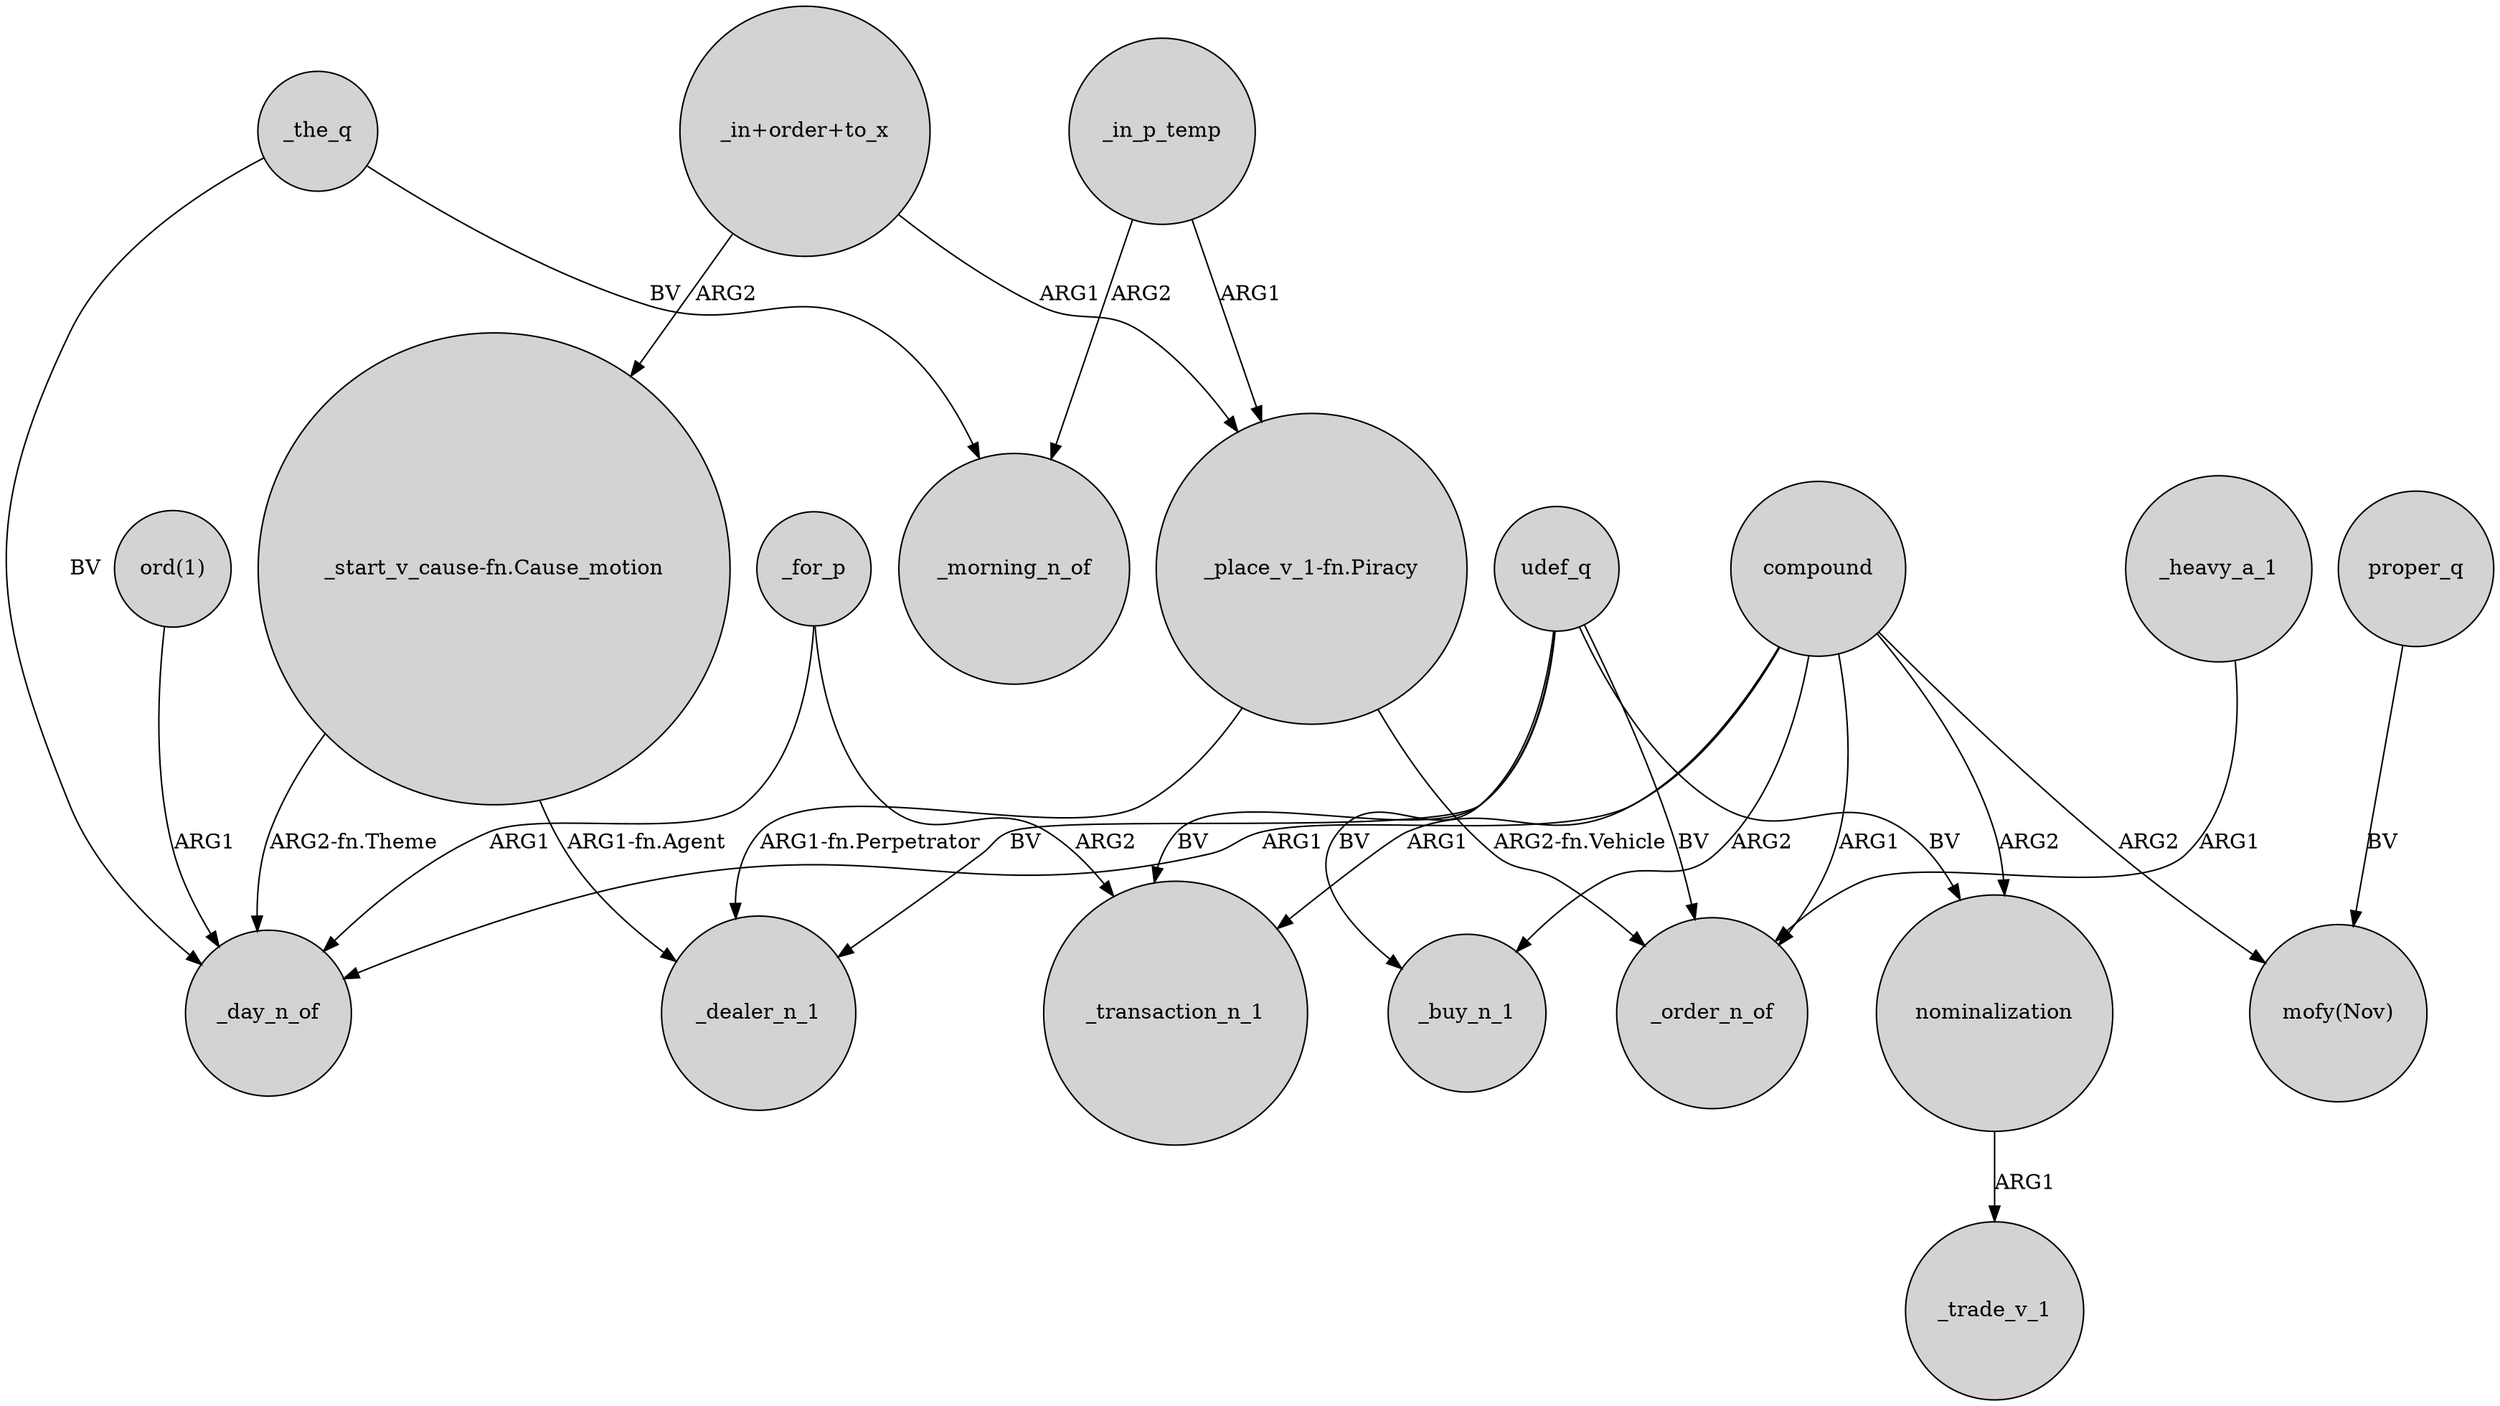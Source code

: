 digraph {
	node [shape=circle style=filled]
	_for_p -> _transaction_n_1 [label=ARG2]
	"_start_v_cause-fn.Cause_motion" -> _day_n_of [label="ARG2-fn.Theme"]
	_in_p_temp -> _morning_n_of [label=ARG2]
	compound -> _order_n_of [label=ARG1]
	"_start_v_cause-fn.Cause_motion" -> _dealer_n_1 [label="ARG1-fn.Agent"]
	"ord(1)" -> _day_n_of [label=ARG1]
	"_in+order+to_x" -> "_place_v_1-fn.Piracy" [label=ARG1]
	compound -> _buy_n_1 [label=ARG2]
	udef_q -> nominalization [label=BV]
	udef_q -> _order_n_of [label=BV]
	_for_p -> _day_n_of [label=ARG1]
	udef_q -> _buy_n_1 [label=BV]
	proper_q -> "mofy(Nov)" [label=BV]
	_heavy_a_1 -> _order_n_of [label=ARG1]
	compound -> nominalization [label=ARG2]
	"_place_v_1-fn.Piracy" -> _dealer_n_1 [label="ARG1-fn.Perpetrator"]
	_the_q -> _morning_n_of [label=BV]
	_the_q -> _day_n_of [label=BV]
	udef_q -> _dealer_n_1 [label=BV]
	udef_q -> _transaction_n_1 [label=BV]
	compound -> "mofy(Nov)" [label=ARG2]
	compound -> _day_n_of [label=ARG1]
	_in_p_temp -> "_place_v_1-fn.Piracy" [label=ARG1]
	"_place_v_1-fn.Piracy" -> _order_n_of [label="ARG2-fn.Vehicle"]
	compound -> _transaction_n_1 [label=ARG1]
	"_in+order+to_x" -> "_start_v_cause-fn.Cause_motion" [label=ARG2]
	nominalization -> _trade_v_1 [label=ARG1]
}
